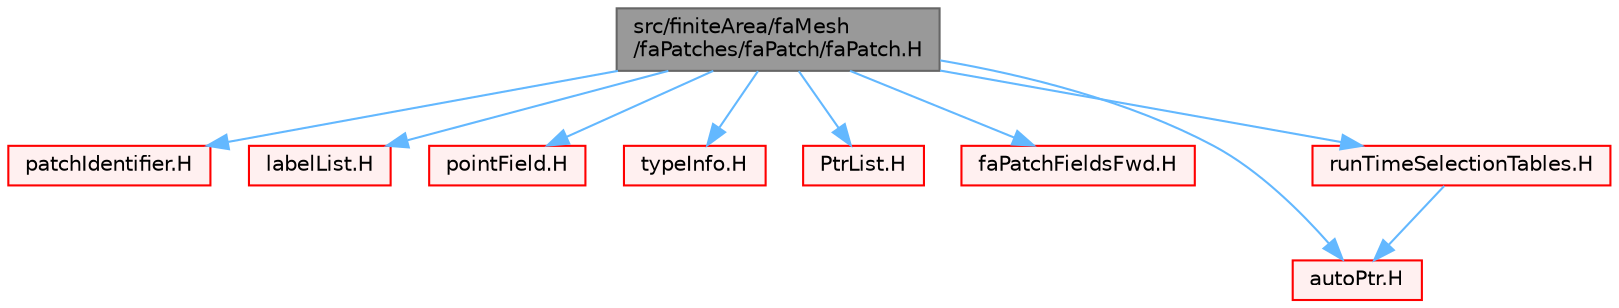 digraph "src/finiteArea/faMesh/faPatches/faPatch/faPatch.H"
{
 // LATEX_PDF_SIZE
  bgcolor="transparent";
  edge [fontname=Helvetica,fontsize=10,labelfontname=Helvetica,labelfontsize=10];
  node [fontname=Helvetica,fontsize=10,shape=box,height=0.2,width=0.4];
  Node1 [id="Node000001",label="src/finiteArea/faMesh\l/faPatches/faPatch/faPatch.H",height=0.2,width=0.4,color="gray40", fillcolor="grey60", style="filled", fontcolor="black",tooltip=" "];
  Node1 -> Node2 [id="edge1_Node000001_Node000002",color="steelblue1",style="solid",tooltip=" "];
  Node2 [id="Node000002",label="patchIdentifier.H",height=0.2,width=0.4,color="red", fillcolor="#FFF0F0", style="filled",URL="$patchIdentifier_8H.html",tooltip=" "];
  Node1 -> Node102 [id="edge2_Node000001_Node000102",color="steelblue1",style="solid",tooltip=" "];
  Node102 [id="Node000102",label="labelList.H",height=0.2,width=0.4,color="red", fillcolor="#FFF0F0", style="filled",URL="$labelList_8H.html",tooltip=" "];
  Node1 -> Node103 [id="edge3_Node000001_Node000103",color="steelblue1",style="solid",tooltip=" "];
  Node103 [id="Node000103",label="pointField.H",height=0.2,width=0.4,color="red", fillcolor="#FFF0F0", style="filled",URL="$pointField_8H.html",tooltip=" "];
  Node1 -> Node145 [id="edge4_Node000001_Node000145",color="steelblue1",style="solid",tooltip=" "];
  Node145 [id="Node000145",label="typeInfo.H",height=0.2,width=0.4,color="red", fillcolor="#FFF0F0", style="filled",URL="$typeInfo_8H.html",tooltip=" "];
  Node1 -> Node194 [id="edge5_Node000001_Node000194",color="steelblue1",style="solid",tooltip=" "];
  Node194 [id="Node000194",label="PtrList.H",height=0.2,width=0.4,color="red", fillcolor="#FFF0F0", style="filled",URL="$PtrList_8H.html",tooltip=" "];
  Node1 -> Node203 [id="edge6_Node000001_Node000203",color="steelblue1",style="solid",tooltip=" "];
  Node203 [id="Node000203",label="faPatchFieldsFwd.H",height=0.2,width=0.4,color="red", fillcolor="#FFF0F0", style="filled",URL="$faPatchFieldsFwd_8H.html",tooltip="Forward declarations for faPatchField types."];
  Node1 -> Node17 [id="edge7_Node000001_Node000017",color="steelblue1",style="solid",tooltip=" "];
  Node17 [id="Node000017",label="autoPtr.H",height=0.2,width=0.4,color="red", fillcolor="#FFF0F0", style="filled",URL="$autoPtr_8H.html",tooltip=" "];
  Node1 -> Node146 [id="edge8_Node000001_Node000146",color="steelblue1",style="solid",tooltip=" "];
  Node146 [id="Node000146",label="runTimeSelectionTables.H",height=0.2,width=0.4,color="red", fillcolor="#FFF0F0", style="filled",URL="$runTimeSelectionTables_8H.html",tooltip="Macros to ease declaration of run-time selection tables."];
  Node146 -> Node17 [id="edge9_Node000146_Node000017",color="steelblue1",style="solid",tooltip=" "];
}
